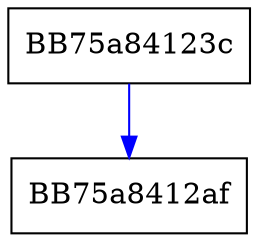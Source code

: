 digraph AddOwnerProcessEntity {
  node [shape="box"];
  graph [splines=ortho];
  BB75a84123c -> BB75a8412af [color="blue"];
}